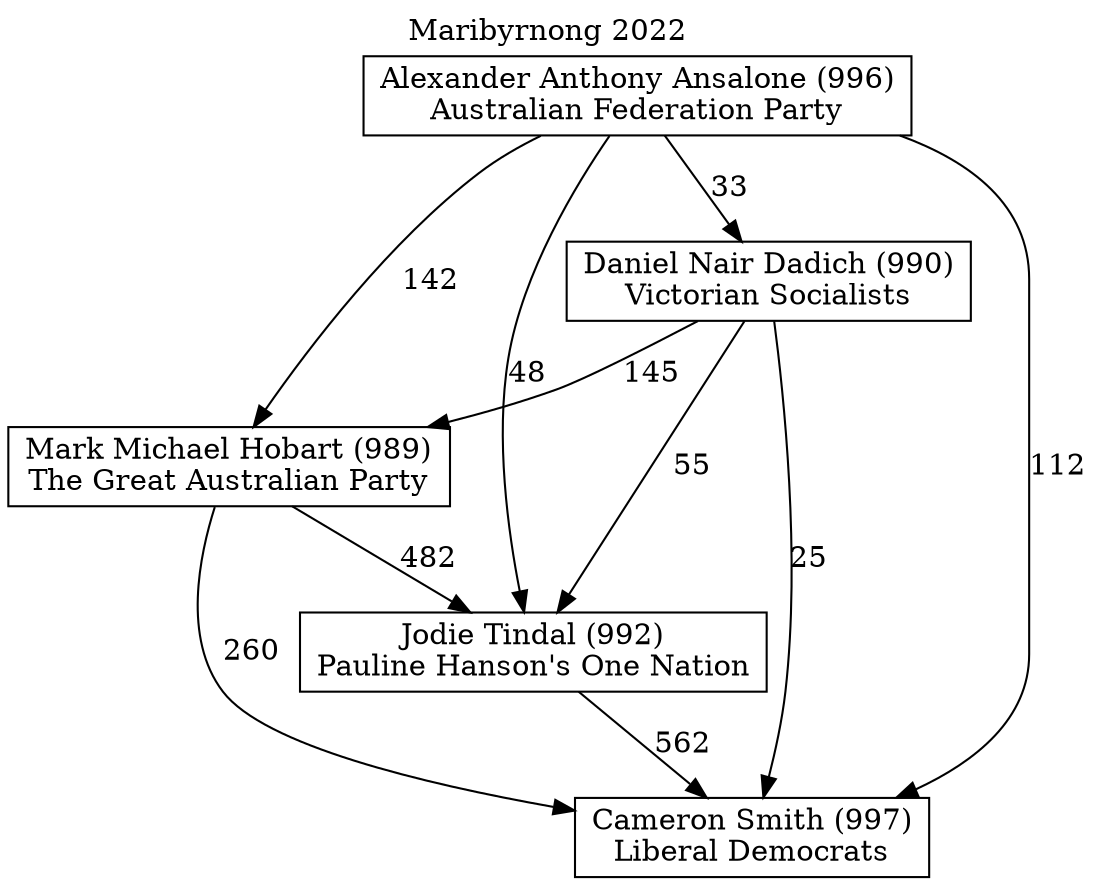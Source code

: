 // House preference flow
digraph "Cameron Smith (997)_Maribyrnong_2022" {
	graph [label="Maribyrnong 2022" labelloc=t mclimit=10]
	node [shape=box]
	"Mark Michael Hobart (989)" [label="Mark Michael Hobart (989)
The Great Australian Party"]
	"Alexander Anthony Ansalone (996)" [label="Alexander Anthony Ansalone (996)
Australian Federation Party"]
	"Cameron Smith (997)" [label="Cameron Smith (997)
Liberal Democrats"]
	"Daniel Nair Dadich (990)" [label="Daniel Nair Dadich (990)
Victorian Socialists"]
	"Jodie Tindal (992)" [label="Jodie Tindal (992)
Pauline Hanson's One Nation"]
	"Daniel Nair Dadich (990)" -> "Mark Michael Hobart (989)" [label=145]
	"Mark Michael Hobart (989)" -> "Jodie Tindal (992)" [label=482]
	"Alexander Anthony Ansalone (996)" -> "Jodie Tindal (992)" [label=48]
	"Jodie Tindal (992)" -> "Cameron Smith (997)" [label=562]
	"Alexander Anthony Ansalone (996)" -> "Daniel Nair Dadich (990)" [label=33]
	"Alexander Anthony Ansalone (996)" -> "Cameron Smith (997)" [label=112]
	"Mark Michael Hobart (989)" -> "Cameron Smith (997)" [label=260]
	"Daniel Nair Dadich (990)" -> "Cameron Smith (997)" [label=25]
	"Alexander Anthony Ansalone (996)" -> "Mark Michael Hobart (989)" [label=142]
	"Daniel Nair Dadich (990)" -> "Jodie Tindal (992)" [label=55]
}
